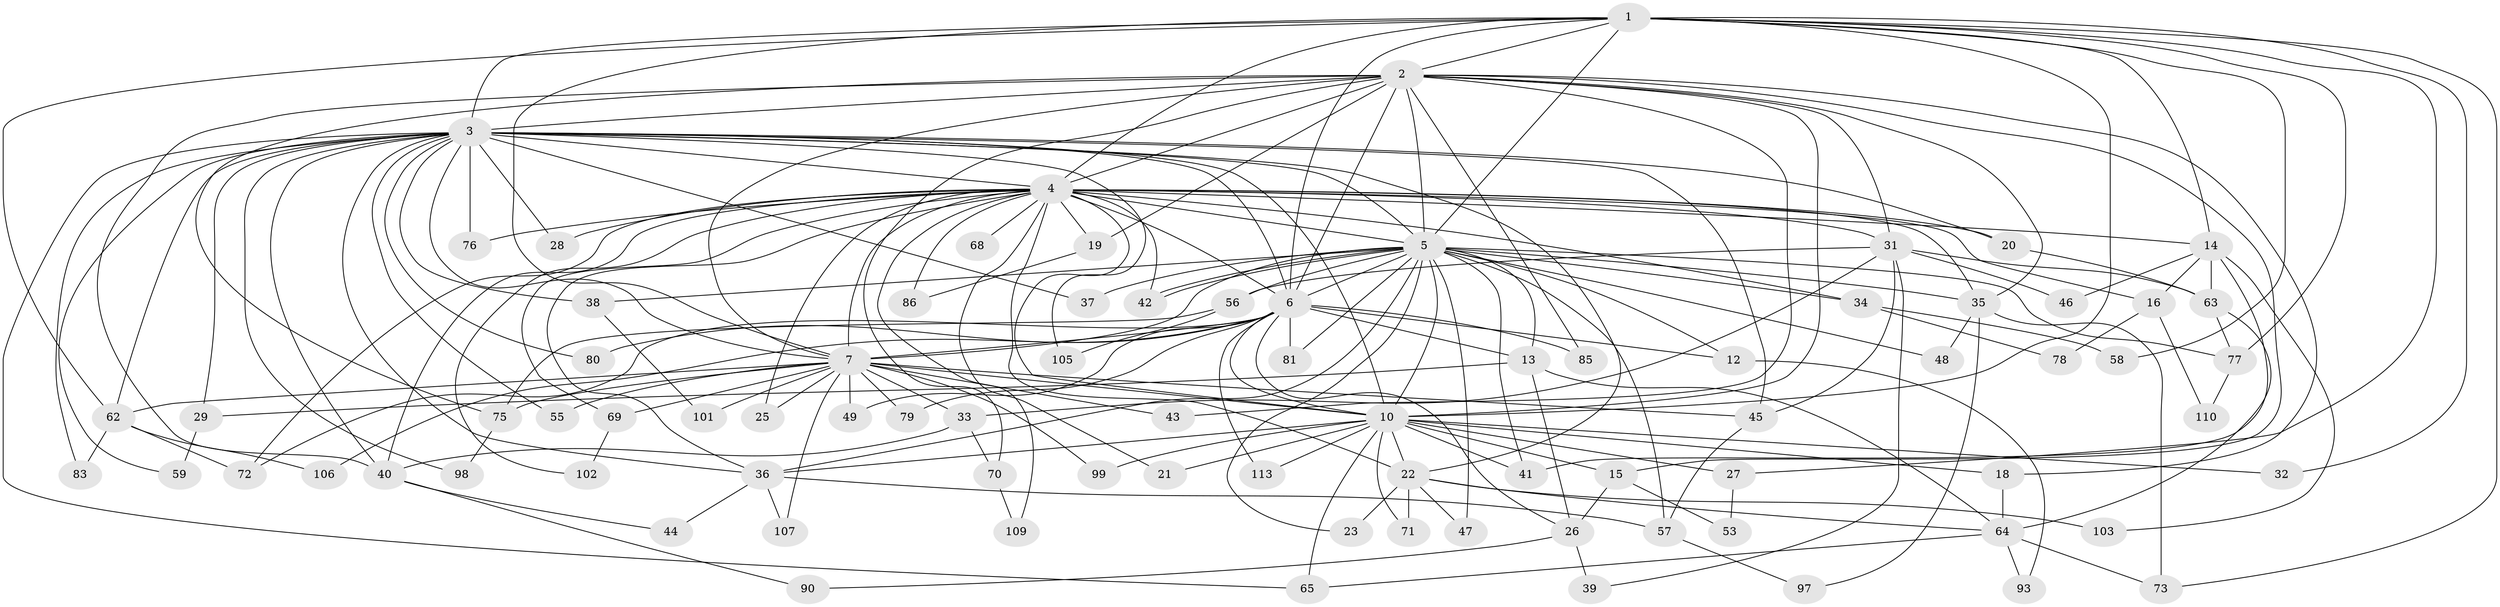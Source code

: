 // Generated by graph-tools (version 1.1) at 2025/51/02/27/25 19:51:48]
// undirected, 83 vertices, 197 edges
graph export_dot {
graph [start="1"]
  node [color=gray90,style=filled];
  1 [super="+112"];
  2 [super="+8"];
  3 [super="+54"];
  4 [super="+9"];
  5 [super="+11"];
  6 [super="+24"];
  7 [super="+66"];
  10 [super="+17"];
  12;
  13 [super="+84"];
  14;
  15;
  16 [super="+74"];
  18 [super="+108"];
  19;
  20;
  21;
  22 [super="+30"];
  23;
  25 [super="+89"];
  26;
  27;
  28 [super="+87"];
  29;
  31 [super="+60"];
  32;
  33 [super="+51"];
  34;
  35 [super="+82"];
  36 [super="+50"];
  37;
  38;
  39;
  40 [super="+52"];
  41 [super="+61"];
  42 [super="+100"];
  43;
  44;
  45;
  46;
  47;
  48;
  49;
  53;
  55;
  56;
  57 [super="+94"];
  58;
  59;
  62 [super="+88"];
  63 [super="+92"];
  64 [super="+67"];
  65 [super="+96"];
  68;
  69 [super="+111"];
  70;
  71;
  72;
  73 [super="+95"];
  75 [super="+91"];
  76;
  77 [super="+104"];
  78;
  79;
  80;
  81;
  83;
  85;
  86;
  90;
  93;
  97;
  98;
  99;
  101;
  102;
  103;
  105;
  106;
  107;
  109;
  110;
  113;
  1 -- 2 [weight=2];
  1 -- 3;
  1 -- 4 [weight=2];
  1 -- 5;
  1 -- 6;
  1 -- 7;
  1 -- 10;
  1 -- 14;
  1 -- 27;
  1 -- 32;
  1 -- 58;
  1 -- 73;
  1 -- 77;
  1 -- 62;
  2 -- 3 [weight=2];
  2 -- 4 [weight=4];
  2 -- 5 [weight=2];
  2 -- 6 [weight=2];
  2 -- 7 [weight=2];
  2 -- 10 [weight=3];
  2 -- 15;
  2 -- 19;
  2 -- 70;
  2 -- 35;
  2 -- 40;
  2 -- 43;
  2 -- 18;
  2 -- 85;
  2 -- 31;
  2 -- 75;
  3 -- 4 [weight=2];
  3 -- 5;
  3 -- 6;
  3 -- 7;
  3 -- 10;
  3 -- 20;
  3 -- 22;
  3 -- 29;
  3 -- 37;
  3 -- 38;
  3 -- 45;
  3 -- 59;
  3 -- 65;
  3 -- 80;
  3 -- 83;
  3 -- 98;
  3 -- 105;
  3 -- 40;
  3 -- 36;
  3 -- 55;
  3 -- 76;
  3 -- 62;
  3 -- 28;
  4 -- 5 [weight=2];
  4 -- 6 [weight=2];
  4 -- 7 [weight=2];
  4 -- 10 [weight=2];
  4 -- 14;
  4 -- 20;
  4 -- 21;
  4 -- 25 [weight=2];
  4 -- 31;
  4 -- 69;
  4 -- 72;
  4 -- 109;
  4 -- 35;
  4 -- 68;
  4 -- 76;
  4 -- 16;
  4 -- 19;
  4 -- 22;
  4 -- 86;
  4 -- 28;
  4 -- 34;
  4 -- 102;
  4 -- 40;
  4 -- 36;
  4 -- 42;
  5 -- 6;
  5 -- 7 [weight=2];
  5 -- 10;
  5 -- 12;
  5 -- 13;
  5 -- 23;
  5 -- 34;
  5 -- 35;
  5 -- 36;
  5 -- 42;
  5 -- 42;
  5 -- 47;
  5 -- 48;
  5 -- 56;
  5 -- 57;
  5 -- 77;
  5 -- 81;
  5 -- 37;
  5 -- 38;
  5 -- 41;
  6 -- 7;
  6 -- 10;
  6 -- 12;
  6 -- 13 [weight=2];
  6 -- 26;
  6 -- 49;
  6 -- 72;
  6 -- 79;
  6 -- 80;
  6 -- 81;
  6 -- 85;
  6 -- 106;
  6 -- 113;
  7 -- 10;
  7 -- 25;
  7 -- 33;
  7 -- 43;
  7 -- 45;
  7 -- 49;
  7 -- 55;
  7 -- 62 [weight=2];
  7 -- 69 [weight=2];
  7 -- 75;
  7 -- 99;
  7 -- 101;
  7 -- 107;
  7 -- 79;
  10 -- 15;
  10 -- 18;
  10 -- 21;
  10 -- 27;
  10 -- 36;
  10 -- 41;
  10 -- 65;
  10 -- 71;
  10 -- 99;
  10 -- 22;
  10 -- 32;
  10 -- 113;
  12 -- 93;
  13 -- 29;
  13 -- 26;
  13 -- 64;
  14 -- 41;
  14 -- 46;
  14 -- 103;
  14 -- 63;
  14 -- 16;
  15 -- 26;
  15 -- 53;
  16 -- 78;
  16 -- 110;
  18 -- 64;
  19 -- 86;
  20 -- 63;
  22 -- 23;
  22 -- 64;
  22 -- 103;
  22 -- 71;
  22 -- 47;
  26 -- 39;
  26 -- 90;
  27 -- 53;
  29 -- 59;
  31 -- 33;
  31 -- 39;
  31 -- 46;
  31 -- 56;
  31 -- 63;
  31 -- 45;
  33 -- 70;
  33 -- 40;
  34 -- 58;
  34 -- 78;
  35 -- 48;
  35 -- 73;
  35 -- 97;
  36 -- 44;
  36 -- 57;
  36 -- 107;
  38 -- 101;
  40 -- 44;
  40 -- 90;
  45 -- 57;
  56 -- 75;
  56 -- 105;
  57 -- 97;
  62 -- 83;
  62 -- 106;
  62 -- 72;
  63 -- 64;
  63 -- 77;
  64 -- 93;
  64 -- 65;
  64 -- 73;
  69 -- 102;
  70 -- 109;
  75 -- 98;
  77 -- 110;
}

